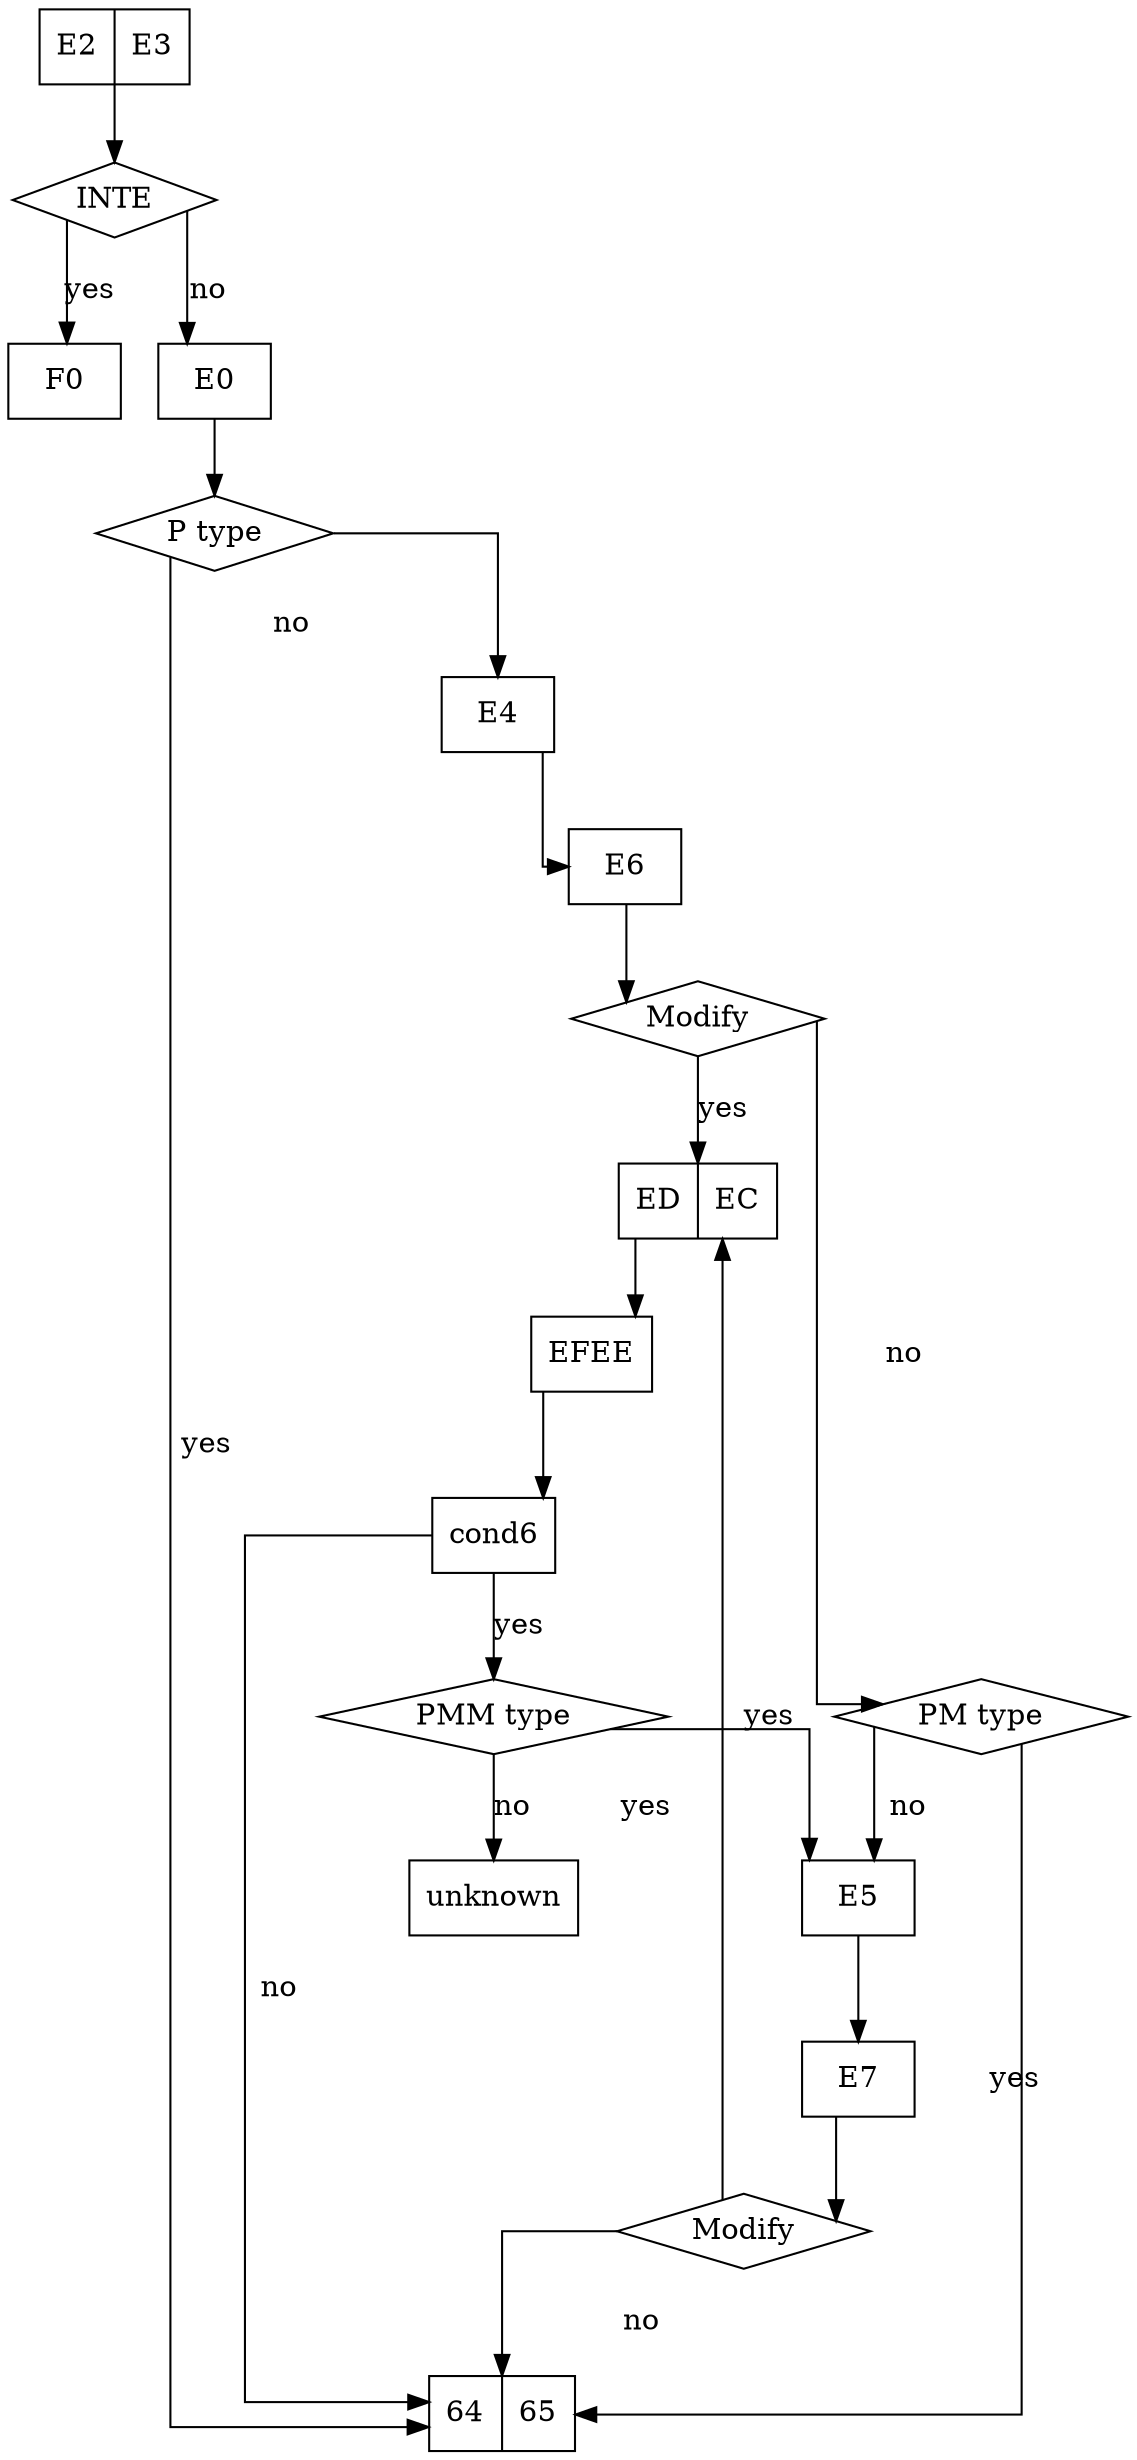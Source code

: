 // UCE 460 - 14023129 (fo. 4) - Alpha Phase
    
digraph G {

    graph [ splines = ortho ]
    node  [ shape = box ]

    E2E3  -> cond1
    cond1 -> F0    [ label = "yes" ]
    cond1 -> E0    [ label = "no"  ]

    E0    -> cond2
    cond2 -> 6465  [ label = "yes" ]
    cond2 -> E4    [ label = "no"  ]

    E4    -> E6
    E6    -> cond3

    cond3 -> EDEC  [ label = "yes" ]
    cond3 -> cond4 [ label = "no"  ]

    cond4 -> 6465  [ label = "yes" ]
    cond4 -> E5    [ label = "no"  ]

    E5    -> E7
    E7    -> cond5
    cond5 -> 6465  [label = "no" ]
    cond5 -> EDEC  [label = "yes"]
    
    EDEC  -> EFEE
    EFEE  -> cond6
    cond6 -> cond7 [ label = "yes"]
    cond6 -> 6465  [ label = "no"]
    
    cond7 -> E5    [ label = "yes" ]
    cond7 -> unknown [ label = "no" ]


    E2E3 [ shape = record ; label = "E2|E3" ]
    EDEC [ shape = record ; label = "ED|EC" ]
    6465 [ shape = record ; label = "64|65" ]

    cond1 [ shape = diamond ; label = "INTE" ]
    cond2 [ shape = diamond ; label = "P type"]
    cond3 [ shape = diamond ; label = "Modify"]
    cond4 [ shape = diamond ; label = "PM type"]
    cond5 [ shape = diamond ; label = "Modify"]
    cond7 [ shape = diamond ; label = "PMM type"]
}
